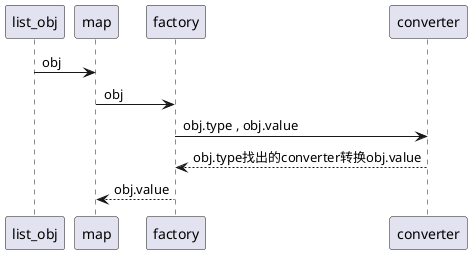 @startuml
'List<obj> to map(obj.name,obj.value)
'obj: name,value,type

list_obj -> map: obj
map -> factory: obj
factory -> converter: obj.type , obj.value
converter --> factory: obj.type找出的converter转换obj.value
factory --> map: obj.value
@enduml
